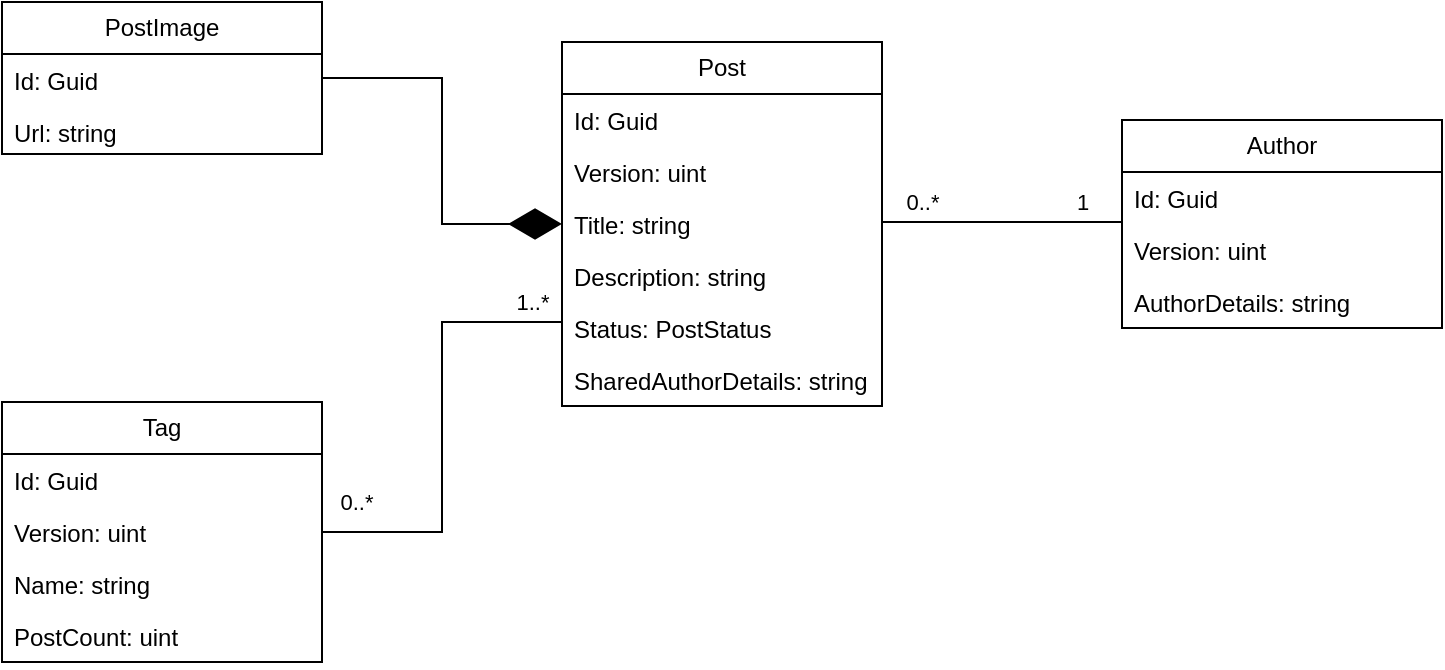 <mxfile version="24.3.1" type="device">
  <diagram id="C5RBs43oDa-KdzZeNtuy" name="Page-1">
    <mxGraphModel dx="989" dy="514" grid="1" gridSize="10" guides="1" tooltips="1" connect="1" arrows="1" fold="1" page="1" pageScale="1" pageWidth="827" pageHeight="1169" math="0" shadow="0">
      <root>
        <mxCell id="WIyWlLk6GJQsqaUBKTNV-0" />
        <mxCell id="WIyWlLk6GJQsqaUBKTNV-1" parent="WIyWlLk6GJQsqaUBKTNV-0" />
        <mxCell id="JKd3ULuwE87DUtI6mVbl-0" value="Post" style="swimlane;fontStyle=0;childLayout=stackLayout;horizontal=1;startSize=26;fillColor=none;horizontalStack=0;resizeParent=1;resizeParentMax=0;resizeLast=0;collapsible=1;marginBottom=0;whiteSpace=wrap;html=1;" vertex="1" parent="WIyWlLk6GJQsqaUBKTNV-1">
          <mxGeometry x="320" y="120" width="160" height="182" as="geometry" />
        </mxCell>
        <mxCell id="JKd3ULuwE87DUtI6mVbl-1" value="Id: Guid" style="text;strokeColor=none;fillColor=none;align=left;verticalAlign=top;spacingLeft=4;spacingRight=4;overflow=hidden;rotatable=0;points=[[0,0.5],[1,0.5]];portConstraint=eastwest;whiteSpace=wrap;html=1;" vertex="1" parent="JKd3ULuwE87DUtI6mVbl-0">
          <mxGeometry y="26" width="160" height="26" as="geometry" />
        </mxCell>
        <mxCell id="JKd3ULuwE87DUtI6mVbl-2" value="Version: uint" style="text;strokeColor=none;fillColor=none;align=left;verticalAlign=top;spacingLeft=4;spacingRight=4;overflow=hidden;rotatable=0;points=[[0,0.5],[1,0.5]];portConstraint=eastwest;whiteSpace=wrap;html=1;" vertex="1" parent="JKd3ULuwE87DUtI6mVbl-0">
          <mxGeometry y="52" width="160" height="26" as="geometry" />
        </mxCell>
        <mxCell id="JKd3ULuwE87DUtI6mVbl-3" value="Title: string" style="text;strokeColor=none;fillColor=none;align=left;verticalAlign=top;spacingLeft=4;spacingRight=4;overflow=hidden;rotatable=0;points=[[0,0.5],[1,0.5]];portConstraint=eastwest;whiteSpace=wrap;html=1;" vertex="1" parent="JKd3ULuwE87DUtI6mVbl-0">
          <mxGeometry y="78" width="160" height="26" as="geometry" />
        </mxCell>
        <mxCell id="JKd3ULuwE87DUtI6mVbl-4" value="Description: string" style="text;strokeColor=none;fillColor=none;align=left;verticalAlign=top;spacingLeft=4;spacingRight=4;overflow=hidden;rotatable=0;points=[[0,0.5],[1,0.5]];portConstraint=eastwest;whiteSpace=wrap;html=1;" vertex="1" parent="JKd3ULuwE87DUtI6mVbl-0">
          <mxGeometry y="104" width="160" height="26" as="geometry" />
        </mxCell>
        <mxCell id="JKd3ULuwE87DUtI6mVbl-5" value="Status: PostStatus" style="text;strokeColor=none;fillColor=none;align=left;verticalAlign=top;spacingLeft=4;spacingRight=4;overflow=hidden;rotatable=0;points=[[0,0.5],[1,0.5]];portConstraint=eastwest;whiteSpace=wrap;html=1;" vertex="1" parent="JKd3ULuwE87DUtI6mVbl-0">
          <mxGeometry y="130" width="160" height="26" as="geometry" />
        </mxCell>
        <mxCell id="JKd3ULuwE87DUtI6mVbl-6" value="SharedAuthorDetails: string" style="text;strokeColor=none;fillColor=none;align=left;verticalAlign=top;spacingLeft=4;spacingRight=4;overflow=hidden;rotatable=0;points=[[0,0.5],[1,0.5]];portConstraint=eastwest;whiteSpace=wrap;html=1;" vertex="1" parent="JKd3ULuwE87DUtI6mVbl-0">
          <mxGeometry y="156" width="160" height="26" as="geometry" />
        </mxCell>
        <mxCell id="JKd3ULuwE87DUtI6mVbl-7" value="PostImage" style="swimlane;fontStyle=0;childLayout=stackLayout;horizontal=1;startSize=26;fillColor=none;horizontalStack=0;resizeParent=1;resizeParentMax=0;resizeLast=0;collapsible=1;marginBottom=0;whiteSpace=wrap;html=1;" vertex="1" parent="WIyWlLk6GJQsqaUBKTNV-1">
          <mxGeometry x="40" y="100" width="160" height="76" as="geometry" />
        </mxCell>
        <mxCell id="JKd3ULuwE87DUtI6mVbl-8" value="Id: Guid" style="text;strokeColor=none;fillColor=none;align=left;verticalAlign=top;spacingLeft=4;spacingRight=4;overflow=hidden;rotatable=0;points=[[0,0.5],[1,0.5]];portConstraint=eastwest;whiteSpace=wrap;html=1;" vertex="1" parent="JKd3ULuwE87DUtI6mVbl-7">
          <mxGeometry y="26" width="160" height="26" as="geometry" />
        </mxCell>
        <mxCell id="JKd3ULuwE87DUtI6mVbl-10" value="Url: string" style="text;strokeColor=none;fillColor=none;align=left;verticalAlign=top;spacingLeft=4;spacingRight=4;overflow=hidden;rotatable=0;points=[[0,0.5],[1,0.5]];portConstraint=eastwest;whiteSpace=wrap;html=1;" vertex="1" parent="JKd3ULuwE87DUtI6mVbl-7">
          <mxGeometry y="52" width="160" height="24" as="geometry" />
        </mxCell>
        <mxCell id="JKd3ULuwE87DUtI6mVbl-14" value="" style="endArrow=diamondThin;endFill=1;endSize=24;html=1;rounded=0;edgeStyle=orthogonalEdgeStyle;" edge="1" parent="WIyWlLk6GJQsqaUBKTNV-1" source="JKd3ULuwE87DUtI6mVbl-7" target="JKd3ULuwE87DUtI6mVbl-0">
          <mxGeometry width="160" relative="1" as="geometry">
            <mxPoint x="180" y="400" as="sourcePoint" />
            <mxPoint x="340" y="400" as="targetPoint" />
          </mxGeometry>
        </mxCell>
        <mxCell id="JKd3ULuwE87DUtI6mVbl-23" style="edgeStyle=orthogonalEdgeStyle;rounded=0;orthogonalLoop=1;jettySize=auto;html=1;endArrow=none;endFill=0;" edge="1" parent="WIyWlLk6GJQsqaUBKTNV-1" source="JKd3ULuwE87DUtI6mVbl-15" target="JKd3ULuwE87DUtI6mVbl-0">
          <mxGeometry relative="1" as="geometry">
            <Array as="points">
              <mxPoint x="260" y="365" />
              <mxPoint x="260" y="260" />
            </Array>
          </mxGeometry>
        </mxCell>
        <mxCell id="JKd3ULuwE87DUtI6mVbl-24" value="1..*" style="edgeLabel;html=1;align=center;verticalAlign=middle;resizable=0;points=[];" vertex="1" connectable="0" parent="JKd3ULuwE87DUtI6mVbl-23">
          <mxGeometry x="0.861" y="1" relative="1" as="geometry">
            <mxPoint y="-9" as="offset" />
          </mxGeometry>
        </mxCell>
        <mxCell id="JKd3ULuwE87DUtI6mVbl-25" value="0..*" style="edgeLabel;html=1;align=center;verticalAlign=middle;resizable=0;points=[];" vertex="1" connectable="0" parent="JKd3ULuwE87DUtI6mVbl-23">
          <mxGeometry x="-0.854" y="1" relative="1" as="geometry">
            <mxPoint y="-14" as="offset" />
          </mxGeometry>
        </mxCell>
        <mxCell id="JKd3ULuwE87DUtI6mVbl-15" value="Tag" style="swimlane;fontStyle=0;childLayout=stackLayout;horizontal=1;startSize=26;fillColor=none;horizontalStack=0;resizeParent=1;resizeParentMax=0;resizeLast=0;collapsible=1;marginBottom=0;whiteSpace=wrap;html=1;" vertex="1" parent="WIyWlLk6GJQsqaUBKTNV-1">
          <mxGeometry x="40" y="300" width="160" height="130" as="geometry" />
        </mxCell>
        <mxCell id="JKd3ULuwE87DUtI6mVbl-16" value="Id: Guid" style="text;strokeColor=none;fillColor=none;align=left;verticalAlign=top;spacingLeft=4;spacingRight=4;overflow=hidden;rotatable=0;points=[[0,0.5],[1,0.5]];portConstraint=eastwest;whiteSpace=wrap;html=1;" vertex="1" parent="JKd3ULuwE87DUtI6mVbl-15">
          <mxGeometry y="26" width="160" height="26" as="geometry" />
        </mxCell>
        <mxCell id="JKd3ULuwE87DUtI6mVbl-17" value="Version: uint" style="text;strokeColor=none;fillColor=none;align=left;verticalAlign=top;spacingLeft=4;spacingRight=4;overflow=hidden;rotatable=0;points=[[0,0.5],[1,0.5]];portConstraint=eastwest;whiteSpace=wrap;html=1;" vertex="1" parent="JKd3ULuwE87DUtI6mVbl-15">
          <mxGeometry y="52" width="160" height="26" as="geometry" />
        </mxCell>
        <mxCell id="JKd3ULuwE87DUtI6mVbl-18" value="Name: string" style="text;strokeColor=none;fillColor=none;align=left;verticalAlign=top;spacingLeft=4;spacingRight=4;overflow=hidden;rotatable=0;points=[[0,0.5],[1,0.5]];portConstraint=eastwest;whiteSpace=wrap;html=1;" vertex="1" parent="JKd3ULuwE87DUtI6mVbl-15">
          <mxGeometry y="78" width="160" height="26" as="geometry" />
        </mxCell>
        <mxCell id="JKd3ULuwE87DUtI6mVbl-19" value="PostCount: uint" style="text;strokeColor=none;fillColor=none;align=left;verticalAlign=top;spacingLeft=4;spacingRight=4;overflow=hidden;rotatable=0;points=[[0,0.5],[1,0.5]];portConstraint=eastwest;whiteSpace=wrap;html=1;" vertex="1" parent="JKd3ULuwE87DUtI6mVbl-15">
          <mxGeometry y="104" width="160" height="26" as="geometry" />
        </mxCell>
        <mxCell id="JKd3ULuwE87DUtI6mVbl-26" value="Author" style="swimlane;fontStyle=0;childLayout=stackLayout;horizontal=1;startSize=26;fillColor=none;horizontalStack=0;resizeParent=1;resizeParentMax=0;resizeLast=0;collapsible=1;marginBottom=0;whiteSpace=wrap;html=1;" vertex="1" parent="WIyWlLk6GJQsqaUBKTNV-1">
          <mxGeometry x="600" y="159" width="160" height="104" as="geometry" />
        </mxCell>
        <mxCell id="JKd3ULuwE87DUtI6mVbl-27" value="Id: Guid" style="text;strokeColor=none;fillColor=none;align=left;verticalAlign=top;spacingLeft=4;spacingRight=4;overflow=hidden;rotatable=0;points=[[0,0.5],[1,0.5]];portConstraint=eastwest;whiteSpace=wrap;html=1;" vertex="1" parent="JKd3ULuwE87DUtI6mVbl-26">
          <mxGeometry y="26" width="160" height="26" as="geometry" />
        </mxCell>
        <mxCell id="JKd3ULuwE87DUtI6mVbl-28" value="Version: uint" style="text;strokeColor=none;fillColor=none;align=left;verticalAlign=top;spacingLeft=4;spacingRight=4;overflow=hidden;rotatable=0;points=[[0,0.5],[1,0.5]];portConstraint=eastwest;whiteSpace=wrap;html=1;" vertex="1" parent="JKd3ULuwE87DUtI6mVbl-26">
          <mxGeometry y="52" width="160" height="26" as="geometry" />
        </mxCell>
        <mxCell id="JKd3ULuwE87DUtI6mVbl-29" value="AuthorDetails: string" style="text;strokeColor=none;fillColor=none;align=left;verticalAlign=top;spacingLeft=4;spacingRight=4;overflow=hidden;rotatable=0;points=[[0,0.5],[1,0.5]];portConstraint=eastwest;whiteSpace=wrap;html=1;" vertex="1" parent="JKd3ULuwE87DUtI6mVbl-26">
          <mxGeometry y="78" width="160" height="26" as="geometry" />
        </mxCell>
        <mxCell id="JKd3ULuwE87DUtI6mVbl-33" style="edgeStyle=orthogonalEdgeStyle;rounded=0;orthogonalLoop=1;jettySize=auto;html=1;endArrow=none;endFill=0;" edge="1" parent="WIyWlLk6GJQsqaUBKTNV-1" source="JKd3ULuwE87DUtI6mVbl-0" target="JKd3ULuwE87DUtI6mVbl-26">
          <mxGeometry relative="1" as="geometry">
            <mxPoint x="540" y="395" as="sourcePoint" />
            <mxPoint x="660" y="290" as="targetPoint" />
            <Array as="points">
              <mxPoint x="580" y="210" />
              <mxPoint x="580" y="210" />
            </Array>
          </mxGeometry>
        </mxCell>
        <mxCell id="JKd3ULuwE87DUtI6mVbl-34" value="1" style="edgeLabel;html=1;align=center;verticalAlign=middle;resizable=0;points=[];" vertex="1" connectable="0" parent="JKd3ULuwE87DUtI6mVbl-33">
          <mxGeometry x="0.861" y="1" relative="1" as="geometry">
            <mxPoint x="-12" y="-9" as="offset" />
          </mxGeometry>
        </mxCell>
        <mxCell id="JKd3ULuwE87DUtI6mVbl-35" value="0..*" style="edgeLabel;html=1;align=center;verticalAlign=middle;resizable=0;points=[];" vertex="1" connectable="0" parent="JKd3ULuwE87DUtI6mVbl-33">
          <mxGeometry x="-0.854" y="1" relative="1" as="geometry">
            <mxPoint x="11" y="-9" as="offset" />
          </mxGeometry>
        </mxCell>
      </root>
    </mxGraphModel>
  </diagram>
</mxfile>

